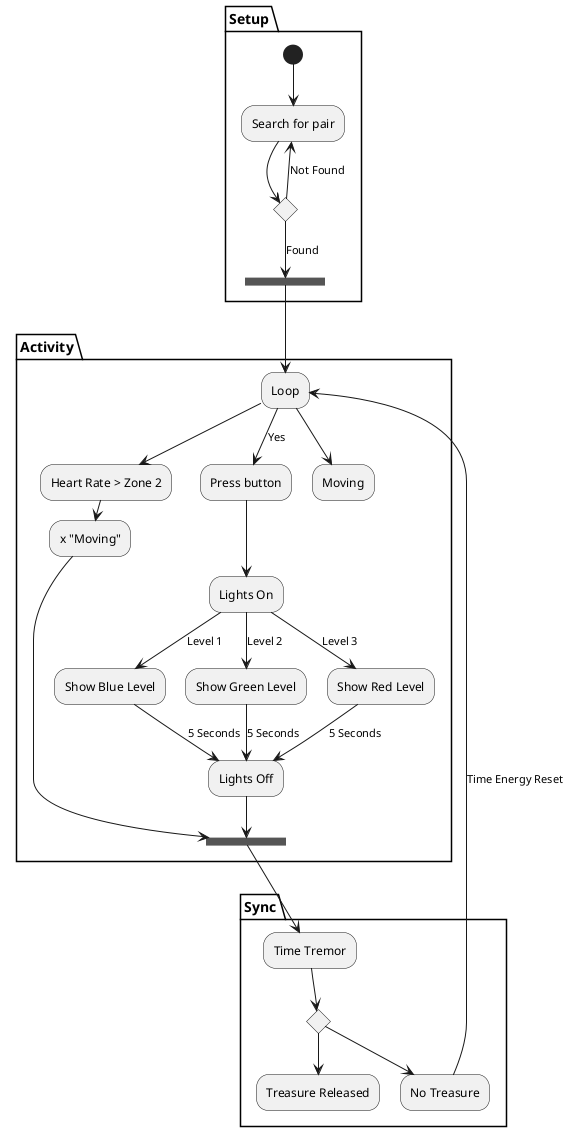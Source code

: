 @startuml

skinparam monochrome true


partition Setup {
(*) --> "Search for pair"
--> if "" then
--> [Found] === A1 ===
else
-->[Not Found] "Search for pair"
endif

}

partition Activity {
=== A1 === --> Loop

-->[Yes] "Press button"
--> "Lights On"
"Lights On"-->[Level 1] "Show Blue Level"
"Lights On"-->[Level 2] "Show Green Level"
"Lights On"-->[Level 3] "Show Red Level"
-->[5 Seconds] "Lights Off"
"Show Blue Level" -->[5 Seconds] "Lights Off"
"Show Green Level" -->[5 Seconds] "Lights Off"
--> === S1 ===

Loop --> "Moving"
Loop --> "Heart Rate > Zone 2" 
->x "Moving"

--> === S1 ===



}

partition Sync {
=== S1 === --> "Time Tremor"

--> if "" then 
--> "Treasure Released"
else
--> "No Treasure" 
endif

-->[Time Energy Reset] Loop
}

@enduml
